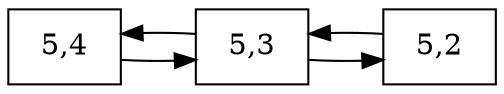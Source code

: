 digraph G{
node [shape=record];
rankdir=LR;
node0 [label="5,4"];
node0 -> node1;
node1 -> node0;
node1 [label="5,3"];
node1 -> node2;
node2 -> node1;
node2 [label="5,2"];
}